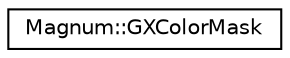 digraph "圖形化之類別階層"
{
  edge [fontname="Helvetica",fontsize="10",labelfontname="Helvetica",labelfontsize="10"];
  node [fontname="Helvetica",fontsize="10",shape=record];
  rankdir="LR";
  Node1 [label="Magnum::GXColorMask",height=0.2,width=0.4,color="black", fillcolor="white", style="filled",URL="$class_magnum_1_1_g_x_color_mask.html"];
}
